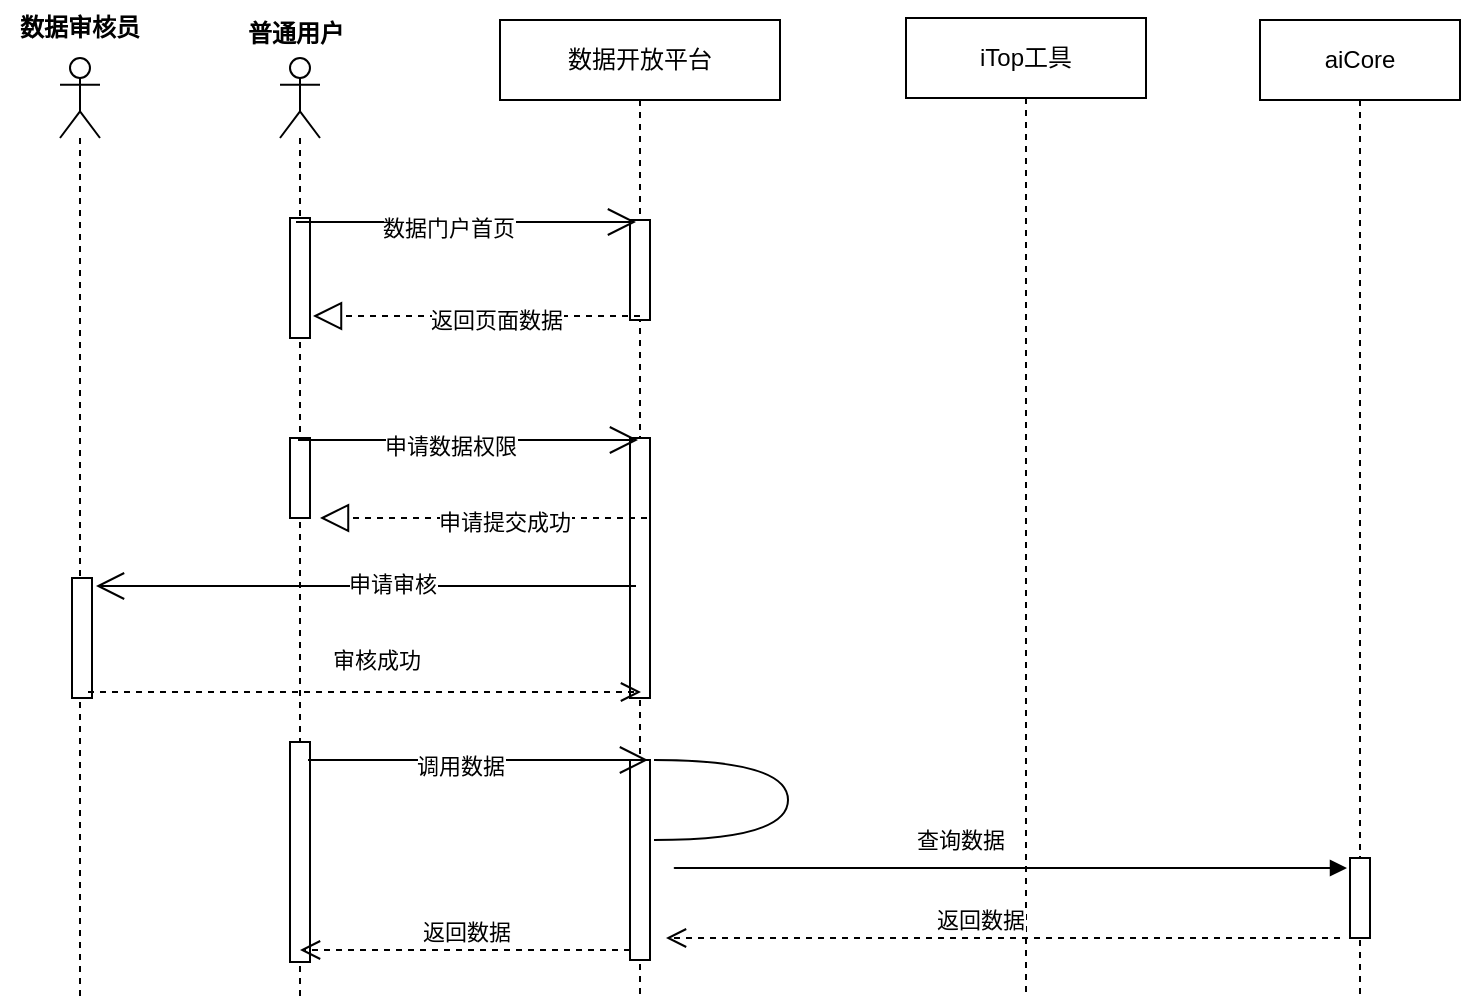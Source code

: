 <mxfile version="14.4.3" type="github">
  <diagram name="Page-1" id="13e1069c-82ec-6db2-03f1-153e76fe0fe0">
    <mxGraphModel dx="1039" dy="548" grid="1" gridSize="10" guides="1" tooltips="1" connect="1" arrows="1" fold="1" page="1" pageScale="1" pageWidth="1100" pageHeight="850" background="#ffffff" math="0" shadow="0">
      <root>
        <mxCell id="0" />
        <mxCell id="1" parent="0" />
        <mxCell id="eVLwb8zR_LEF-cPzehQB-1" value="数据开放平台" style="shape=umlLifeline;perimeter=lifelinePerimeter;whiteSpace=wrap;html=1;container=1;collapsible=0;recursiveResize=0;outlineConnect=0;" vertex="1" parent="1">
          <mxGeometry x="370" y="151" width="140" height="490" as="geometry" />
        </mxCell>
        <mxCell id="eVLwb8zR_LEF-cPzehQB-2" value="" style="html=1;points=[];perimeter=orthogonalPerimeter;" vertex="1" parent="eVLwb8zR_LEF-cPzehQB-1">
          <mxGeometry x="65" y="100" width="10" height="50" as="geometry" />
        </mxCell>
        <mxCell id="eVLwb8zR_LEF-cPzehQB-3" value="" style="html=1;points=[];perimeter=orthogonalPerimeter;" vertex="1" parent="eVLwb8zR_LEF-cPzehQB-1">
          <mxGeometry x="65" y="209" width="10" height="130" as="geometry" />
        </mxCell>
        <mxCell id="eVLwb8zR_LEF-cPzehQB-4" value="" style="html=1;points=[];perimeter=orthogonalPerimeter;" vertex="1" parent="eVLwb8zR_LEF-cPzehQB-1">
          <mxGeometry x="65" y="370" width="10" height="100" as="geometry" />
        </mxCell>
        <mxCell id="eVLwb8zR_LEF-cPzehQB-52" value="" style="shape=requiredInterface;html=1;verticalLabelPosition=bottom;" vertex="1" parent="eVLwb8zR_LEF-cPzehQB-1">
          <mxGeometry x="77" y="370" width="67" height="40" as="geometry" />
        </mxCell>
        <mxCell id="eVLwb8zR_LEF-cPzehQB-5" value="iTop工具" style="shape=umlLifeline;perimeter=lifelinePerimeter;whiteSpace=wrap;html=1;container=1;collapsible=0;recursiveResize=0;outlineConnect=0;" vertex="1" parent="1">
          <mxGeometry x="573" y="150" width="120" height="490" as="geometry" />
        </mxCell>
        <mxCell id="eVLwb8zR_LEF-cPzehQB-8" value="aiCore" style="shape=umlLifeline;perimeter=lifelinePerimeter;whiteSpace=wrap;html=1;container=1;collapsible=0;recursiveResize=0;outlineConnect=0;" vertex="1" parent="1">
          <mxGeometry x="750" y="151" width="100" height="489" as="geometry" />
        </mxCell>
        <mxCell id="eVLwb8zR_LEF-cPzehQB-10" value="" style="html=1;points=[];perimeter=orthogonalPerimeter;" vertex="1" parent="eVLwb8zR_LEF-cPzehQB-8">
          <mxGeometry x="45" y="419" width="10" height="40" as="geometry" />
        </mxCell>
        <mxCell id="eVLwb8zR_LEF-cPzehQB-11" value="" style="shape=umlLifeline;participant=umlActor;perimeter=lifelinePerimeter;whiteSpace=wrap;html=1;container=1;collapsible=0;recursiveResize=0;verticalAlign=top;spacingTop=36;outlineConnect=0;" vertex="1" parent="1">
          <mxGeometry x="260" y="170" width="20" height="470" as="geometry" />
        </mxCell>
        <mxCell id="eVLwb8zR_LEF-cPzehQB-12" value="" style="html=1;points=[];perimeter=orthogonalPerimeter;" vertex="1" parent="eVLwb8zR_LEF-cPzehQB-11">
          <mxGeometry x="5" y="80" width="10" height="60" as="geometry" />
        </mxCell>
        <mxCell id="eVLwb8zR_LEF-cPzehQB-13" value="" style="html=1;points=[];perimeter=orthogonalPerimeter;" vertex="1" parent="eVLwb8zR_LEF-cPzehQB-11">
          <mxGeometry x="5" y="190" width="10" height="40" as="geometry" />
        </mxCell>
        <mxCell id="eVLwb8zR_LEF-cPzehQB-15" value="" style="html=1;points=[];perimeter=orthogonalPerimeter;" vertex="1" parent="eVLwb8zR_LEF-cPzehQB-11">
          <mxGeometry x="5" y="342" width="10" height="110" as="geometry" />
        </mxCell>
        <mxCell id="eVLwb8zR_LEF-cPzehQB-37" value="" style="endArrow=open;endFill=1;endSize=12;html=1;" edge="1" parent="eVLwb8zR_LEF-cPzehQB-11">
          <mxGeometry width="160" relative="1" as="geometry">
            <mxPoint x="8" y="82" as="sourcePoint" />
            <mxPoint x="178" y="82" as="targetPoint" />
          </mxGeometry>
        </mxCell>
        <mxCell id="eVLwb8zR_LEF-cPzehQB-38" value="数据门户首页" style="edgeLabel;html=1;align=center;verticalAlign=middle;resizable=0;points=[];" vertex="1" connectable="0" parent="eVLwb8zR_LEF-cPzehQB-37">
          <mxGeometry x="-0.113" y="-3" relative="1" as="geometry">
            <mxPoint as="offset" />
          </mxGeometry>
        </mxCell>
        <mxCell id="eVLwb8zR_LEF-cPzehQB-16" value="普通用户" style="text;align=center;fontStyle=1;verticalAlign=middle;spacingLeft=3;spacingRight=3;strokeColor=none;rotatable=0;points=[[0,0.5],[1,0.5]];portConstraint=eastwest;" vertex="1" parent="1">
          <mxGeometry x="228" y="144" width="80" height="26" as="geometry" />
        </mxCell>
        <mxCell id="eVLwb8zR_LEF-cPzehQB-20" value="" style="shape=umlLifeline;participant=umlActor;perimeter=lifelinePerimeter;whiteSpace=wrap;html=1;container=1;collapsible=0;recursiveResize=0;verticalAlign=top;spacingTop=36;outlineConnect=0;" vertex="1" parent="1">
          <mxGeometry x="150" y="170" width="20" height="470" as="geometry" />
        </mxCell>
        <mxCell id="eVLwb8zR_LEF-cPzehQB-21" value="" style="html=1;points=[];perimeter=orthogonalPerimeter;" vertex="1" parent="eVLwb8zR_LEF-cPzehQB-20">
          <mxGeometry x="6" y="260" width="10" height="60" as="geometry" />
        </mxCell>
        <mxCell id="eVLwb8zR_LEF-cPzehQB-22" value="数据审核员" style="text;align=center;fontStyle=1;verticalAlign=middle;spacingLeft=3;spacingRight=3;strokeColor=none;rotatable=0;points=[[0,0.5],[1,0.5]];portConstraint=eastwest;" vertex="1" parent="1">
          <mxGeometry x="120" y="141" width="80" height="26" as="geometry" />
        </mxCell>
        <mxCell id="eVLwb8zR_LEF-cPzehQB-25" value="审核成功" style="html=1;verticalAlign=bottom;endArrow=open;dashed=1;endSize=8;" edge="1" parent="1">
          <mxGeometry x="0.042" y="7" relative="1" as="geometry">
            <mxPoint x="440.5" y="487" as="targetPoint" />
            <mxPoint x="164" y="487" as="sourcePoint" />
            <mxPoint as="offset" />
          </mxGeometry>
        </mxCell>
        <mxCell id="eVLwb8zR_LEF-cPzehQB-34" value="返回数据" style="html=1;verticalAlign=bottom;endArrow=open;dashed=1;endSize=8;exitX=0;exitY=0.95;" edge="1" parent="1" source="eVLwb8zR_LEF-cPzehQB-4" target="eVLwb8zR_LEF-cPzehQB-11">
          <mxGeometry relative="1" as="geometry">
            <mxPoint x="280" y="598" as="targetPoint" />
          </mxGeometry>
        </mxCell>
        <mxCell id="eVLwb8zR_LEF-cPzehQB-35" value="返回数据" style="html=1;verticalAlign=bottom;endArrow=open;dashed=1;endSize=8;" edge="1" parent="1">
          <mxGeometry x="0.068" relative="1" as="geometry">
            <mxPoint x="453" y="610" as="targetPoint" />
            <mxPoint x="790" y="610" as="sourcePoint" />
            <mxPoint as="offset" />
          </mxGeometry>
        </mxCell>
        <mxCell id="eVLwb8zR_LEF-cPzehQB-36" value="查询数据" style="html=1;verticalAlign=bottom;endArrow=block;" edge="1" parent="1">
          <mxGeometry x="-0.047" y="5" relative="1" as="geometry">
            <mxPoint x="464" y="575" as="sourcePoint" />
            <mxPoint x="793.5" y="575" as="targetPoint" />
            <Array as="points">
              <mxPoint x="454" y="575" />
              <mxPoint x="474" y="575" />
              <mxPoint x="464" y="575" />
            </Array>
            <mxPoint as="offset" />
          </mxGeometry>
        </mxCell>
        <mxCell id="eVLwb8zR_LEF-cPzehQB-40" value="" style="endArrow=block;dashed=1;endFill=0;endSize=12;html=1;" edge="1" parent="1">
          <mxGeometry width="160" relative="1" as="geometry">
            <mxPoint x="440" y="299" as="sourcePoint" />
            <mxPoint x="276.5" y="299" as="targetPoint" />
            <Array as="points">
              <mxPoint x="397" y="299" />
            </Array>
          </mxGeometry>
        </mxCell>
        <mxCell id="eVLwb8zR_LEF-cPzehQB-41" value="返回页面数据" style="edgeLabel;html=1;align=center;verticalAlign=middle;resizable=0;points=[];" vertex="1" connectable="0" parent="eVLwb8zR_LEF-cPzehQB-40">
          <mxGeometry x="-0.118" y="2" relative="1" as="geometry">
            <mxPoint as="offset" />
          </mxGeometry>
        </mxCell>
        <mxCell id="eVLwb8zR_LEF-cPzehQB-42" value="" style="endArrow=open;endFill=1;endSize=12;html=1;" edge="1" parent="1">
          <mxGeometry width="160" relative="1" as="geometry">
            <mxPoint x="269" y="361" as="sourcePoint" />
            <mxPoint x="439" y="361" as="targetPoint" />
          </mxGeometry>
        </mxCell>
        <mxCell id="eVLwb8zR_LEF-cPzehQB-43" value="申请数据权限" style="edgeLabel;html=1;align=center;verticalAlign=middle;resizable=0;points=[];" vertex="1" connectable="0" parent="eVLwb8zR_LEF-cPzehQB-42">
          <mxGeometry x="-0.113" y="-3" relative="1" as="geometry">
            <mxPoint as="offset" />
          </mxGeometry>
        </mxCell>
        <mxCell id="eVLwb8zR_LEF-cPzehQB-44" value="" style="endArrow=block;dashed=1;endFill=0;endSize=12;html=1;" edge="1" parent="1">
          <mxGeometry width="160" relative="1" as="geometry">
            <mxPoint x="443.5" y="400" as="sourcePoint" />
            <mxPoint x="280" y="400" as="targetPoint" />
            <Array as="points">
              <mxPoint x="400.5" y="400" />
            </Array>
          </mxGeometry>
        </mxCell>
        <mxCell id="eVLwb8zR_LEF-cPzehQB-45" value="申请提交成功" style="edgeLabel;html=1;align=center;verticalAlign=middle;resizable=0;points=[];" vertex="1" connectable="0" parent="eVLwb8zR_LEF-cPzehQB-44">
          <mxGeometry x="-0.118" y="2" relative="1" as="geometry">
            <mxPoint as="offset" />
          </mxGeometry>
        </mxCell>
        <mxCell id="eVLwb8zR_LEF-cPzehQB-48" value="" style="endArrow=open;endFill=1;endSize=12;html=1;" edge="1" parent="1">
          <mxGeometry width="160" relative="1" as="geometry">
            <mxPoint x="438" y="434" as="sourcePoint" />
            <mxPoint x="168" y="434" as="targetPoint" />
            <Array as="points">
              <mxPoint x="228" y="434" />
            </Array>
          </mxGeometry>
        </mxCell>
        <mxCell id="eVLwb8zR_LEF-cPzehQB-49" value="申请审核" style="edgeLabel;html=1;align=center;verticalAlign=middle;resizable=0;points=[];" vertex="1" connectable="0" parent="eVLwb8zR_LEF-cPzehQB-48">
          <mxGeometry x="-0.092" y="-1" relative="1" as="geometry">
            <mxPoint as="offset" />
          </mxGeometry>
        </mxCell>
        <mxCell id="eVLwb8zR_LEF-cPzehQB-50" value="" style="endArrow=open;endFill=1;endSize=12;html=1;" edge="1" parent="1">
          <mxGeometry width="160" relative="1" as="geometry">
            <mxPoint x="274" y="521" as="sourcePoint" />
            <mxPoint x="444" y="521" as="targetPoint" />
          </mxGeometry>
        </mxCell>
        <mxCell id="eVLwb8zR_LEF-cPzehQB-51" value="调用数据" style="edgeLabel;html=1;align=center;verticalAlign=middle;resizable=0;points=[];" vertex="1" connectable="0" parent="eVLwb8zR_LEF-cPzehQB-50">
          <mxGeometry x="-0.113" y="-3" relative="1" as="geometry">
            <mxPoint as="offset" />
          </mxGeometry>
        </mxCell>
      </root>
    </mxGraphModel>
  </diagram>
</mxfile>
